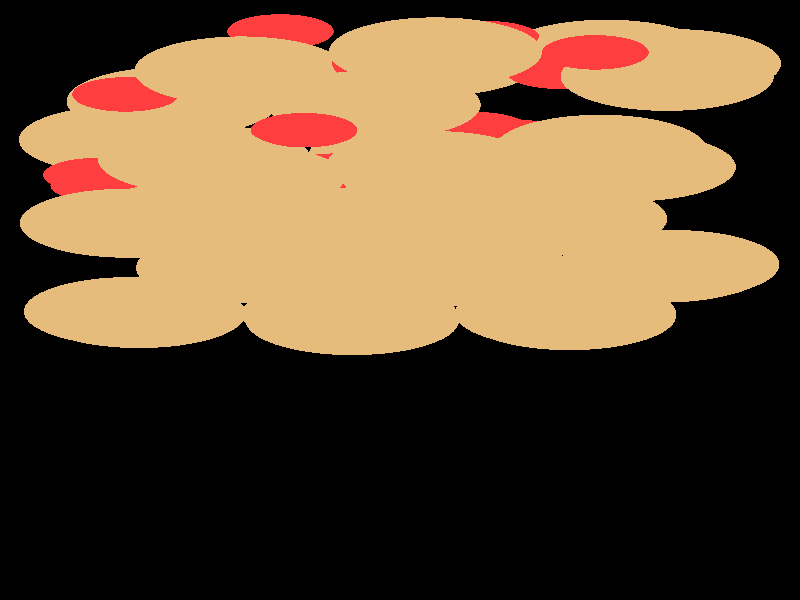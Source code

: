 #include "colors.inc"
#include "finish.inc"

global_settings {assumed_gamma 1 max_trace_level 6}
background {color White transmit 1.0}
camera {orthographic
  right -9.91*x up 22.97*y
  direction 1.00*z
  location <0,0,50.00> look_at <0,0,0>}


light_source {<  2.00,   3.00,  40.00> color White
  area_light <0.70, 0, 0>, <0, 0.70, 0>, 3, 3
  adaptive 1 jitter}
// no fog
#declare simple = finish {phong 0.7}
#declare pale = finish {ambient 0.5 diffuse 0.85 roughness 0.001 specular 0.200 }
#declare intermediate = finish {ambient 0.3 diffuse 0.6 specular 0.1 roughness 0.04}
#declare vmd = finish {ambient 0.0 diffuse 0.65 phong 0.1 phong_size 40.0 specular 0.5 }
#declare jmol = finish {ambient 0.2 diffuse 0.6 specular 1 roughness 0.001 metallic}
#declare ase2 = finish {ambient 0.05 brilliance 3 diffuse 0.6 metallic specular 0.7 roughness 0.04 reflection 0.15}
#declare ase3 = finish {ambient 0.15 brilliance 2 diffuse 0.6 metallic specular 1.0 roughness 0.001 reflection 0.0}
#declare glass = finish {ambient 0.05 diffuse 0.3 specular 1.0 roughness 0.001}
#declare glass2 = finish {ambient 0.01 diffuse 0.3 specular 1.0 reflection 0.25 roughness 0.001}
#declare Rcell = 0.000;
#declare Rbond = 0.100;

#macro atom(LOC, R, COL, TRANS, FIN)
  sphere{LOC, R texture{pigment{color COL transmit TRANS} finish{FIN}}}
#end
#macro constrain(LOC, R, COL, TRANS FIN)
union{torus{R, Rcell rotate 45*z texture{pigment{color COL transmit TRANS} finish{FIN}}}
     torus{R, Rcell rotate -45*z texture{pigment{color COL transmit TRANS} finish{FIN}}}
     translate LOC}
#end

cylinder {< -3.97, -10.94, -28.32>, <  4.01, -10.94, -28.32>, Rcell pigment {Black}}
cylinder {< -3.97,  -2.96, -28.32>, <  4.01,  -2.96, -28.32>, Rcell pigment {Black}}
cylinder {< -3.97,  -2.96,   0.00>, <  4.01,  -2.96,   0.00>, Rcell pigment {Black}}
cylinder {< -3.97, -10.94,   0.00>, <  4.01, -10.94,   0.00>, Rcell pigment {Black}}
cylinder {< -3.97, -10.94, -28.32>, < -3.97,  -2.96, -28.32>, Rcell pigment {Black}}
cylinder {<  4.01, -10.94, -28.32>, <  4.01,  -2.96, -28.32>, Rcell pigment {Black}}
cylinder {<  4.01, -10.94,   0.00>, <  4.01,  -2.96,   0.00>, Rcell pigment {Black}}
cylinder {< -3.97, -10.94,   0.00>, < -3.97,  -2.96,   0.00>, Rcell pigment {Black}}
cylinder {< -3.97, -10.94, -28.32>, < -3.97, -10.94,   0.00>, Rcell pigment {Black}}
cylinder {<  4.01, -10.94, -28.32>, <  4.01, -10.94,   0.00>, Rcell pigment {Black}}
cylinder {<  4.01,  -2.96, -28.32>, <  4.01,  -2.96,   0.00>, Rcell pigment {Black}}
cylinder {< -3.97,  -2.96, -28.32>, < -3.97,  -2.96,   0.00>, Rcell pigment {Black}}
atom(< -3.23,  -0.52, -35.34>, 1.32, rgb <0.78, 0.50, 0.20>, 0.0, ase3) // #0
atom(< -0.59,  -0.79, -35.41>, 1.32, rgb <0.78, 0.50, 0.20>, 0.0, ase3) // #1
atom(<  2.10,  -0.60, -35.53>, 1.32, rgb <0.78, 0.50, 0.20>, 0.0, ase3) // #2
atom(< -3.28,  -0.45, -30.09>, 1.32, rgb <0.78, 0.50, 0.20>, 0.0, ase3) // #3
atom(< -0.64,  -0.54, -30.12>, 1.32, rgb <0.78, 0.50, 0.20>, 0.0, ase3) // #4
atom(<  2.10,  -0.52, -30.27>, 1.32, rgb <0.78, 0.50, 0.20>, 0.0, ase3) // #5
atom(< -3.34,  -0.44, -32.79>, 1.32, rgb <0.78, 0.50, 0.20>, 0.0, ase3) // #6
atom(< -0.61,  -0.57, -32.82>, 1.32, rgb <0.78, 0.50, 0.20>, 0.0, ase3) // #7
atom(<  2.00,  -0.50, -32.81>, 1.32, rgb <0.78, 0.50, 0.20>, 0.0, ase3) // #8
atom(< -1.95,   1.23, -28.80>, 1.32, rgb <0.78, 0.50, 0.20>, 0.0, ase3) // #9
atom(<  0.66,   1.10, -28.89>, 1.32, rgb <0.78, 0.50, 0.20>, 0.0, ase3) // #10
atom(<  3.25,   1.22, -28.76>, 1.32, rgb <0.78, 0.50, 0.20>, 0.0, ase3) // #11
atom(< -1.93,   1.20, -31.49>, 1.32, rgb <0.78, 0.50, 0.20>, 0.0, ase3) // #12
atom(<  0.75,   1.27, -31.55>, 1.32, rgb <0.78, 0.50, 0.20>, 0.0, ase3) // #13
atom(<  3.38,   1.36, -31.56>, 1.32, rgb <0.78, 0.50, 0.20>, 0.0, ase3) // #14
atom(< -1.85,   1.19, -34.28>, 1.32, rgb <0.78, 0.50, 0.20>, 0.0, ase3) // #15
atom(<  0.81,   1.16, -34.28>, 1.32, rgb <0.78, 0.50, 0.20>, 0.0, ase3) // #16
atom(<  3.28,   1.24, -34.16>, 1.32, rgb <0.78, 0.50, 0.20>, 0.0, ase3) // #17
atom(< -3.19,   2.94, -35.56>, 1.32, rgb <0.78, 0.50, 0.20>, 0.0, ase3) // #18
atom(< -0.65,   3.15, -35.68>, 1.32, rgb <0.78, 0.50, 0.20>, 0.0, ase3) // #19
atom(<  1.85,   3.05, -35.75>, 1.32, rgb <0.78, 0.50, 0.20>, 0.0, ase3) // #20
atom(< -3.39,   2.94, -30.06>, 1.32, rgb <0.78, 0.50, 0.20>, 0.0, ase3) // #21
atom(< -0.63,   2.96, -30.23>, 1.32, rgb <0.78, 0.50, 0.20>, 0.0, ase3) // #22
atom(<  1.95,   3.14, -30.26>, 1.32, rgb <0.78, 0.50, 0.20>, 0.0, ase3) // #23
atom(< -3.21,   2.98, -32.94>, 1.32, rgb <0.78, 0.50, 0.20>, 0.0, ase3) // #24
atom(< -0.62,   2.81, -32.88>, 1.32, rgb <0.78, 0.50, 0.20>, 0.0, ase3) // #25
atom(<  1.99,   3.11, -33.09>, 1.32, rgb <0.78, 0.50, 0.20>, 0.0, ase3) // #26
atom(< -2.01,   4.67, -31.73>, 1.32, rgb <0.78, 0.50, 0.20>, 0.0, ase3) // #27
atom(<  0.41,   5.15, -29.25>, 1.32, rgb <0.78, 0.50, 0.20>, 0.0, ase3) // #28
atom(< -2.81,   7.61, -35.96>, 1.32, rgb <0.78, 0.50, 0.20>, 0.0, ase3) // #29
atom(<  0.19,   5.55, -34.51>, 1.32, rgb <0.78, 0.50, 0.20>, 0.0, ase3) // #30
atom(<  0.61,   4.67, -31.70>, 1.32, rgb <0.78, 0.50, 0.20>, 0.0, ase3) // #31
atom(<  2.48,   5.77, -30.86>, 1.32, rgb <0.78, 0.50, 0.20>, 0.0, ase3) // #32
atom(< -2.42,   5.38, -29.56>, 1.32, rgb <0.78, 0.50, 0.20>, 0.0, ase3) // #33
atom(<  2.84,   5.09, -35.00>, 1.32, rgb <0.78, 0.50, 0.20>, 0.0, ase3) // #34
atom(<  3.40,   9.05, -33.83>, 1.32, rgb <0.78, 0.50, 0.20>, 0.0, ase3) // #35
atom(< -1.97,   8.77, -31.76>, 1.32, rgb <0.78, 0.50, 0.20>, 0.0, ase3) // #36
atom(<  0.44,   9.50, -29.33>, 1.32, rgb <0.78, 0.50, 0.20>, 0.0, ase3) // #37
atom(<  3.31,   8.56, -31.20>, 1.32, rgb <0.78, 0.50, 0.20>, 0.0, ase3) // #38
atom(<  2.56,   9.41, -35.90>, 1.32, rgb <0.78, 0.50, 0.20>, 0.0, ase3) // #39
atom(<  0.41,   9.13, -33.55>, 1.32, rgb <0.78, 0.50, 0.20>, 0.0, ase3) // #40
atom(< -0.32,   7.47, -30.42>, 1.32, rgb <0.78, 0.50, 0.20>, 0.0, ase3) // #41
atom(< -3.40,   6.13, -33.44>, 1.32, rgb <0.78, 0.50, 0.20>, 0.0, ase3) // #42
atom(< -0.20,   9.02, -31.28>, 0.66, rgb <1.00, 0.05, 0.05>, 0.0, ase3) // #43
atom(< -3.67,   4.39, -34.28>, 0.66, rgb <1.00, 0.05, 0.05>, 0.0, ase3) // #44
atom(< -3.40,   7.87, -32.58>, 0.66, rgb <1.00, 0.05, 0.05>, 0.0, ase3) // #45
atom(<  1.97,   8.74, -32.29>, 0.66, rgb <1.00, 0.05, 0.05>, 0.0, ase3) // #46
atom(<  0.94,   6.54, -31.26>, 0.66, rgb <1.00, 0.05, 0.05>, 0.0, ase3) // #47
atom(< -0.82,   4.95, -33.13>, 0.66, rgb <1.00, 0.05, 0.05>, 0.0, ase3) // #48
atom(<  1.39,   6.26, -35.57>, 0.66, rgb <1.00, 0.05, 0.05>, 0.0, ase3) // #49
atom(<  1.08,  10.02, -35.26>, 0.66, rgb <1.00, 0.05, 0.05>, 0.0, ase3) // #50
atom(< -1.19,   6.50, -28.90>, 0.66, rgb <1.00, 0.05, 0.05>, 0.0, ase3) // #51
atom(<  2.42,   9.48, -29.82>, 0.66, rgb <1.00, 0.05, 0.05>, 0.0, ase3) // #52
atom(< -3.76,   4.78, -30.65>, 0.66, rgb <1.00, 0.05, 0.05>, 0.0, ase3) // #53
atom(< -1.64,   8.73, -35.11>, 0.66, rgb <1.00, 0.05, 0.05>, 0.0, ase3) // #54
atom(< -1.48,  10.28, -35.78>, 0.66, rgb <1.00, 0.05, 0.05>, 0.0, ase3) // #55

// no constraints
